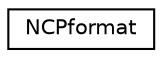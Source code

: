 digraph "Graphical Class Hierarchy"
{
 // LATEX_PDF_SIZE
  edge [fontname="Helvetica",fontsize="10",labelfontname="Helvetica",labelfontsize="10"];
  node [fontname="Helvetica",fontsize="10",shape=record];
  rankdir="LR";
  Node0 [label="NCPformat",height=0.2,width=0.4,color="black", fillcolor="white", style="filled",URL="$struct_n_c_pformat.html",tooltip=" "];
}
